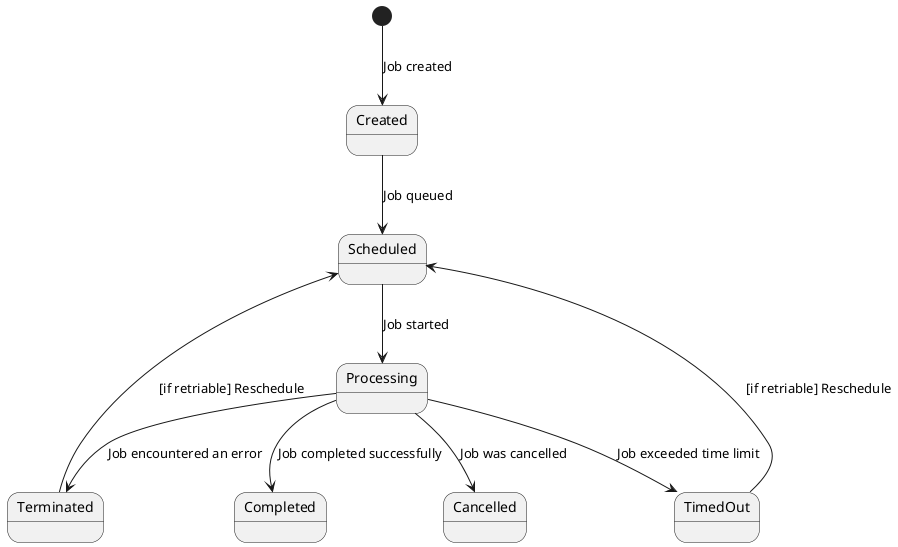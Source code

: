@startuml
[*] --> Created : Job created

Created --> Scheduled : Job queued
Scheduled --> Processing : Job started
Processing --> Completed : Job completed successfully
Processing --> Terminated : Job encountered an error
Processing --> Cancelled : Job was cancelled
Processing --> TimedOut : Job exceeded time limit
Terminated --> Scheduled : [if retriable] Reschedule

TimedOut --> Scheduled : [if retriable] Reschedule

@enduml